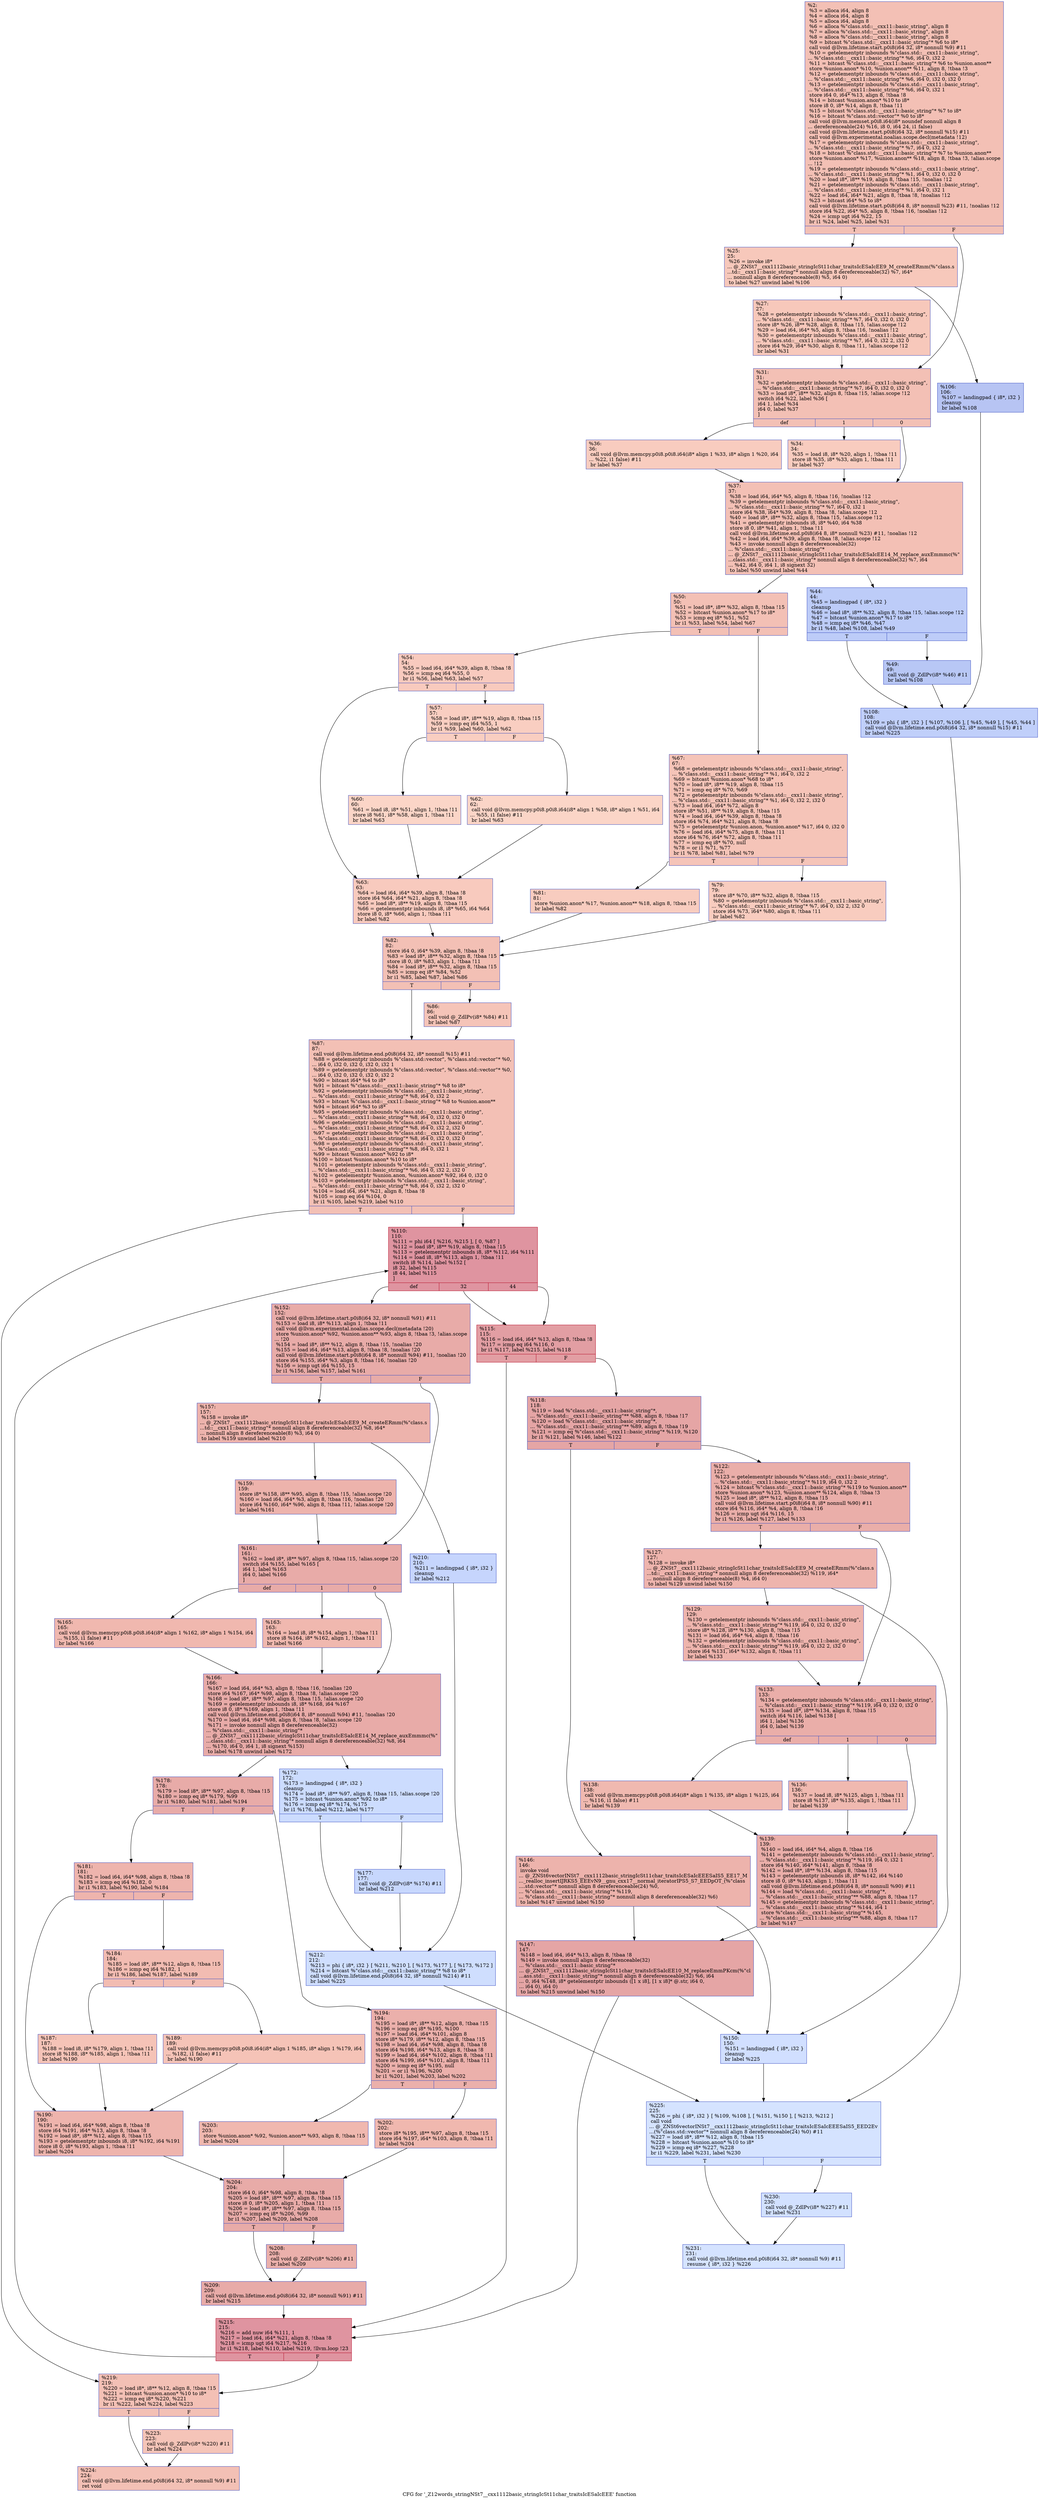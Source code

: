 digraph "CFG for '_Z12words_stringNSt7__cxx1112basic_stringIcSt11char_traitsIcESaIcEEE' function" {
	label="CFG for '_Z12words_stringNSt7__cxx1112basic_stringIcSt11char_traitsIcESaIcEEE' function";

	Node0x55693b2be300 [shape=record,color="#3d50c3ff", style=filled, fillcolor="#e5705870",label="{%2:\l  %3 = alloca i64, align 8\l  %4 = alloca i64, align 8\l  %5 = alloca i64, align 8\l  %6 = alloca %\"class.std::__cxx11::basic_string\", align 8\l  %7 = alloca %\"class.std::__cxx11::basic_string\", align 8\l  %8 = alloca %\"class.std::__cxx11::basic_string\", align 8\l  %9 = bitcast %\"class.std::__cxx11::basic_string\"* %6 to i8*\l  call void @llvm.lifetime.start.p0i8(i64 32, i8* nonnull %9) #11\l  %10 = getelementptr inbounds %\"class.std::__cxx11::basic_string\",\l... %\"class.std::__cxx11::basic_string\"* %6, i64 0, i32 2\l  %11 = bitcast %\"class.std::__cxx11::basic_string\"* %6 to %union.anon**\l  store %union.anon* %10, %union.anon** %11, align 8, !tbaa !3\l  %12 = getelementptr inbounds %\"class.std::__cxx11::basic_string\",\l... %\"class.std::__cxx11::basic_string\"* %6, i64 0, i32 0, i32 0\l  %13 = getelementptr inbounds %\"class.std::__cxx11::basic_string\",\l... %\"class.std::__cxx11::basic_string\"* %6, i64 0, i32 1\l  store i64 0, i64* %13, align 8, !tbaa !8\l  %14 = bitcast %union.anon* %10 to i8*\l  store i8 0, i8* %14, align 8, !tbaa !11\l  %15 = bitcast %\"class.std::__cxx11::basic_string\"* %7 to i8*\l  %16 = bitcast %\"class.std::vector\"* %0 to i8*\l  call void @llvm.memset.p0i8.i64(i8* noundef nonnull align 8\l... dereferenceable(24) %16, i8 0, i64 24, i1 false)\l  call void @llvm.lifetime.start.p0i8(i64 32, i8* nonnull %15) #11\l  call void @llvm.experimental.noalias.scope.decl(metadata !12)\l  %17 = getelementptr inbounds %\"class.std::__cxx11::basic_string\",\l... %\"class.std::__cxx11::basic_string\"* %7, i64 0, i32 2\l  %18 = bitcast %\"class.std::__cxx11::basic_string\"* %7 to %union.anon**\l  store %union.anon* %17, %union.anon** %18, align 8, !tbaa !3, !alias.scope\l... !12\l  %19 = getelementptr inbounds %\"class.std::__cxx11::basic_string\",\l... %\"class.std::__cxx11::basic_string\"* %1, i64 0, i32 0, i32 0\l  %20 = load i8*, i8** %19, align 8, !tbaa !15, !noalias !12\l  %21 = getelementptr inbounds %\"class.std::__cxx11::basic_string\",\l... %\"class.std::__cxx11::basic_string\"* %1, i64 0, i32 1\l  %22 = load i64, i64* %21, align 8, !tbaa !8, !noalias !12\l  %23 = bitcast i64* %5 to i8*\l  call void @llvm.lifetime.start.p0i8(i64 8, i8* nonnull %23) #11, !noalias !12\l  store i64 %22, i64* %5, align 8, !tbaa !16, !noalias !12\l  %24 = icmp ugt i64 %22, 15\l  br i1 %24, label %25, label %31\l|{<s0>T|<s1>F}}"];
	Node0x55693b2be300:s0 -> Node0x55693b2c33f0;
	Node0x55693b2be300:s1 -> Node0x55693b2c3480;
	Node0x55693b2c33f0 [shape=record,color="#3d50c3ff", style=filled, fillcolor="#ed836670",label="{%25:\l25:                                               \l  %26 = invoke i8*\l... @_ZNSt7__cxx1112basic_stringIcSt11char_traitsIcESaIcEE9_M_createERmm(%\"class.s\l...td::__cxx11::basic_string\"* nonnull align 8 dereferenceable(32) %7, i64*\l... nonnull align 8 dereferenceable(8) %5, i64 0)\l          to label %27 unwind label %106\l}"];
	Node0x55693b2c33f0 -> Node0x55693b2c36b0;
	Node0x55693b2c33f0 -> Node0x55693b2c3700;
	Node0x55693b2c36b0 [shape=record,color="#3d50c3ff", style=filled, fillcolor="#ed836670",label="{%27:\l27:                                               \l  %28 = getelementptr inbounds %\"class.std::__cxx11::basic_string\",\l... %\"class.std::__cxx11::basic_string\"* %7, i64 0, i32 0, i32 0\l  store i8* %26, i8** %28, align 8, !tbaa !15, !alias.scope !12\l  %29 = load i64, i64* %5, align 8, !tbaa !16, !noalias !12\l  %30 = getelementptr inbounds %\"class.std::__cxx11::basic_string\",\l... %\"class.std::__cxx11::basic_string\"* %7, i64 0, i32 2, i32 0\l  store i64 %29, i64* %30, align 8, !tbaa !11, !alias.scope !12\l  br label %31\l}"];
	Node0x55693b2c36b0 -> Node0x55693b2c3480;
	Node0x55693b2c3480 [shape=record,color="#3d50c3ff", style=filled, fillcolor="#e5705870",label="{%31:\l31:                                               \l  %32 = getelementptr inbounds %\"class.std::__cxx11::basic_string\",\l... %\"class.std::__cxx11::basic_string\"* %7, i64 0, i32 0, i32 0\l  %33 = load i8*, i8** %32, align 8, !tbaa !15, !alias.scope !12\l  switch i64 %22, label %36 [\l    i64 1, label %34\l    i64 0, label %37\l  ]\l|{<s0>def|<s1>1|<s2>0}}"];
	Node0x55693b2c3480:s0 -> Node0x55693b2c35c0;
	Node0x55693b2c3480:s1 -> Node0x55693b2c52e0;
	Node0x55693b2c3480:s2 -> Node0x55693b2c5370;
	Node0x55693b2c52e0 [shape=record,color="#3d50c3ff", style=filled, fillcolor="#f08b6e70",label="{%34:\l34:                                               \l  %35 = load i8, i8* %20, align 1, !tbaa !11\l  store i8 %35, i8* %33, align 1, !tbaa !11\l  br label %37\l}"];
	Node0x55693b2c52e0 -> Node0x55693b2c5370;
	Node0x55693b2c35c0 [shape=record,color="#3d50c3ff", style=filled, fillcolor="#f08b6e70",label="{%36:\l36:                                               \l  call void @llvm.memcpy.p0i8.p0i8.i64(i8* align 1 %33, i8* align 1 %20, i64\l... %22, i1 false) #11\l  br label %37\l}"];
	Node0x55693b2c35c0 -> Node0x55693b2c5370;
	Node0x55693b2c5370 [shape=record,color="#3d50c3ff", style=filled, fillcolor="#e5705870",label="{%37:\l37:                                               \l  %38 = load i64, i64* %5, align 8, !tbaa !16, !noalias !12\l  %39 = getelementptr inbounds %\"class.std::__cxx11::basic_string\",\l... %\"class.std::__cxx11::basic_string\"* %7, i64 0, i32 1\l  store i64 %38, i64* %39, align 8, !tbaa !8, !alias.scope !12\l  %40 = load i8*, i8** %32, align 8, !tbaa !15, !alias.scope !12\l  %41 = getelementptr inbounds i8, i8* %40, i64 %38\l  store i8 0, i8* %41, align 1, !tbaa !11\l  call void @llvm.lifetime.end.p0i8(i64 8, i8* nonnull %23) #11, !noalias !12\l  %42 = load i64, i64* %39, align 8, !tbaa !8, !alias.scope !12\l  %43 = invoke nonnull align 8 dereferenceable(32)\l... %\"class.std::__cxx11::basic_string\"*\l... @_ZNSt7__cxx1112basic_stringIcSt11char_traitsIcESaIcEE14_M_replace_auxEmmmc(%\"\l...class.std::__cxx11::basic_string\"* nonnull align 8 dereferenceable(32) %7, i64\l... %42, i64 0, i64 1, i8 signext 32)\l          to label %50 unwind label %44\l}"];
	Node0x55693b2c5370 -> Node0x55693b2c6130;
	Node0x55693b2c5370 -> Node0x55693b2c61c0;
	Node0x55693b2c61c0 [shape=record,color="#3d50c3ff", style=filled, fillcolor="#6a8bef70",label="{%44:\l44:                                               \l  %45 = landingpad \{ i8*, i32 \}\l          cleanup\l  %46 = load i8*, i8** %32, align 8, !tbaa !15, !alias.scope !12\l  %47 = bitcast %union.anon* %17 to i8*\l  %48 = icmp eq i8* %46, %47\l  br i1 %48, label %108, label %49\l|{<s0>T|<s1>F}}"];
	Node0x55693b2c61c0:s0 -> Node0x55693b2c6970;
	Node0x55693b2c61c0:s1 -> Node0x55693b2c6a00;
	Node0x55693b2c6a00 [shape=record,color="#3d50c3ff", style=filled, fillcolor="#5f7fe870",label="{%49:\l49:                                               \l  call void @_ZdlPv(i8* %46) #11\l  br label %108\l}"];
	Node0x55693b2c6a00 -> Node0x55693b2c6970;
	Node0x55693b2c6130 [shape=record,color="#3d50c3ff", style=filled, fillcolor="#e5705870",label="{%50:\l50:                                               \l  %51 = load i8*, i8** %32, align 8, !tbaa !15\l  %52 = bitcast %union.anon* %17 to i8*\l  %53 = icmp eq i8* %51, %52\l  br i1 %53, label %54, label %67\l|{<s0>T|<s1>F}}"];
	Node0x55693b2c6130:s0 -> Node0x55693b2c6ef0;
	Node0x55693b2c6130:s1 -> Node0x55693b2c6f40;
	Node0x55693b2c6ef0 [shape=record,color="#3d50c3ff", style=filled, fillcolor="#ef886b70",label="{%54:\l54:                                               \l  %55 = load i64, i64* %39, align 8, !tbaa !8\l  %56 = icmp eq i64 %55, 0\l  br i1 %56, label %63, label %57\l|{<s0>T|<s1>F}}"];
	Node0x55693b2c6ef0:s0 -> Node0x55693b2c7140;
	Node0x55693b2c6ef0:s1 -> Node0x55693b2c7190;
	Node0x55693b2c7190 [shape=record,color="#3d50c3ff", style=filled, fillcolor="#f2907270",label="{%57:\l57:                                               \l  %58 = load i8*, i8** %19, align 8, !tbaa !15\l  %59 = icmp eq i64 %55, 1\l  br i1 %59, label %60, label %62\l|{<s0>T|<s1>F}}"];
	Node0x55693b2c7190:s0 -> Node0x55693b2c73d0;
	Node0x55693b2c7190:s1 -> Node0x55693b2c7420;
	Node0x55693b2c73d0 [shape=record,color="#3d50c3ff", style=filled, fillcolor="#f5a08170",label="{%60:\l60:                                               \l  %61 = load i8, i8* %51, align 1, !tbaa !11\l  store i8 %61, i8* %58, align 1, !tbaa !11\l  br label %63\l}"];
	Node0x55693b2c73d0 -> Node0x55693b2c7140;
	Node0x55693b2c7420 [shape=record,color="#3d50c3ff", style=filled, fillcolor="#f5a08170",label="{%62:\l62:                                               \l  call void @llvm.memcpy.p0i8.p0i8.i64(i8* align 1 %58, i8* align 1 %51, i64\l... %55, i1 false) #11\l  br label %63\l}"];
	Node0x55693b2c7420 -> Node0x55693b2c7140;
	Node0x55693b2c7140 [shape=record,color="#3d50c3ff", style=filled, fillcolor="#ef886b70",label="{%63:\l63:                                               \l  %64 = load i64, i64* %39, align 8, !tbaa !8\l  store i64 %64, i64* %21, align 8, !tbaa !8\l  %65 = load i8*, i8** %19, align 8, !tbaa !15\l  %66 = getelementptr inbounds i8, i8* %65, i64 %64\l  store i8 0, i8* %66, align 1, !tbaa !11\l  br label %82\l}"];
	Node0x55693b2c7140 -> Node0x55693b2c7fe0;
	Node0x55693b2c6f40 [shape=record,color="#3d50c3ff", style=filled, fillcolor="#e97a5f70",label="{%67:\l67:                                               \l  %68 = getelementptr inbounds %\"class.std::__cxx11::basic_string\",\l... %\"class.std::__cxx11::basic_string\"* %1, i64 0, i32 2\l  %69 = bitcast %union.anon* %68 to i8*\l  %70 = load i8*, i8** %19, align 8, !tbaa !15\l  %71 = icmp eq i8* %70, %69\l  %72 = getelementptr inbounds %\"class.std::__cxx11::basic_string\",\l... %\"class.std::__cxx11::basic_string\"* %1, i64 0, i32 2, i32 0\l  %73 = load i64, i64* %72, align 8\l  store i8* %51, i8** %19, align 8, !tbaa !15\l  %74 = load i64, i64* %39, align 8, !tbaa !8\l  store i64 %74, i64* %21, align 8, !tbaa !8\l  %75 = getelementptr %union.anon, %union.anon* %17, i64 0, i32 0\l  %76 = load i64, i64* %75, align 8, !tbaa !11\l  store i64 %76, i64* %72, align 8, !tbaa !11\l  %77 = icmp eq i8* %70, null\l  %78 = or i1 %71, %77\l  br i1 %78, label %81, label %79\l|{<s0>T|<s1>F}}"];
	Node0x55693b2c6f40:s0 -> Node0x55693b2c8890;
	Node0x55693b2c6f40:s1 -> Node0x55693b2c88e0;
	Node0x55693b2c88e0 [shape=record,color="#3d50c3ff", style=filled, fillcolor="#f08b6e70",label="{%79:\l79:                                               \l  store i8* %70, i8** %32, align 8, !tbaa !15\l  %80 = getelementptr inbounds %\"class.std::__cxx11::basic_string\",\l... %\"class.std::__cxx11::basic_string\"* %7, i64 0, i32 2, i32 0\l  store i64 %73, i64* %80, align 8, !tbaa !11\l  br label %82\l}"];
	Node0x55693b2c88e0 -> Node0x55693b2c7fe0;
	Node0x55693b2c8890 [shape=record,color="#3d50c3ff", style=filled, fillcolor="#f08b6e70",label="{%81:\l81:                                               \l  store %union.anon* %17, %union.anon** %18, align 8, !tbaa !15\l  br label %82\l}"];
	Node0x55693b2c8890 -> Node0x55693b2c7fe0;
	Node0x55693b2c7fe0 [shape=record,color="#3d50c3ff", style=filled, fillcolor="#e5705870",label="{%82:\l82:                                               \l  store i64 0, i64* %39, align 8, !tbaa !8\l  %83 = load i8*, i8** %32, align 8, !tbaa !15\l  store i8 0, i8* %83, align 1, !tbaa !11\l  %84 = load i8*, i8** %32, align 8, !tbaa !15\l  %85 = icmp eq i8* %84, %52\l  br i1 %85, label %87, label %86\l|{<s0>T|<s1>F}}"];
	Node0x55693b2c7fe0:s0 -> Node0x55693b2c8fe0;
	Node0x55693b2c7fe0:s1 -> Node0x55693b2c9030;
	Node0x55693b2c9030 [shape=record,color="#3d50c3ff", style=filled, fillcolor="#e97a5f70",label="{%86:\l86:                                               \l  call void @_ZdlPv(i8* %84) #11\l  br label %87\l}"];
	Node0x55693b2c9030 -> Node0x55693b2c8fe0;
	Node0x55693b2c8fe0 [shape=record,color="#3d50c3ff", style=filled, fillcolor="#e5705870",label="{%87:\l87:                                               \l  call void @llvm.lifetime.end.p0i8(i64 32, i8* nonnull %15) #11\l  %88 = getelementptr inbounds %\"class.std::vector\", %\"class.std::vector\"* %0,\l... i64 0, i32 0, i32 0, i32 0, i32 1\l  %89 = getelementptr inbounds %\"class.std::vector\", %\"class.std::vector\"* %0,\l... i64 0, i32 0, i32 0, i32 0, i32 2\l  %90 = bitcast i64* %4 to i8*\l  %91 = bitcast %\"class.std::__cxx11::basic_string\"* %8 to i8*\l  %92 = getelementptr inbounds %\"class.std::__cxx11::basic_string\",\l... %\"class.std::__cxx11::basic_string\"* %8, i64 0, i32 2\l  %93 = bitcast %\"class.std::__cxx11::basic_string\"* %8 to %union.anon**\l  %94 = bitcast i64* %3 to i8*\l  %95 = getelementptr inbounds %\"class.std::__cxx11::basic_string\",\l... %\"class.std::__cxx11::basic_string\"* %8, i64 0, i32 0, i32 0\l  %96 = getelementptr inbounds %\"class.std::__cxx11::basic_string\",\l... %\"class.std::__cxx11::basic_string\"* %8, i64 0, i32 2, i32 0\l  %97 = getelementptr inbounds %\"class.std::__cxx11::basic_string\",\l... %\"class.std::__cxx11::basic_string\"* %8, i64 0, i32 0, i32 0\l  %98 = getelementptr inbounds %\"class.std::__cxx11::basic_string\",\l... %\"class.std::__cxx11::basic_string\"* %8, i64 0, i32 1\l  %99 = bitcast %union.anon* %92 to i8*\l  %100 = bitcast %union.anon* %10 to i8*\l  %101 = getelementptr inbounds %\"class.std::__cxx11::basic_string\",\l... %\"class.std::__cxx11::basic_string\"* %6, i64 0, i32 2, i32 0\l  %102 = getelementptr %union.anon, %union.anon* %92, i64 0, i32 0\l  %103 = getelementptr inbounds %\"class.std::__cxx11::basic_string\",\l... %\"class.std::__cxx11::basic_string\"* %8, i64 0, i32 2, i32 0\l  %104 = load i64, i64* %21, align 8, !tbaa !8\l  %105 = icmp eq i64 %104, 0\l  br i1 %105, label %219, label %110\l|{<s0>T|<s1>F}}"];
	Node0x55693b2c8fe0:s0 -> Node0x55693b2ca080;
	Node0x55693b2c8fe0:s1 -> Node0x55693b2ca0d0;
	Node0x55693b2c3700 [shape=record,color="#3d50c3ff", style=filled, fillcolor="#5b7ae570",label="{%106:\l106:                                              \l  %107 = landingpad \{ i8*, i32 \}\l          cleanup\l  br label %108\l}"];
	Node0x55693b2c3700 -> Node0x55693b2c6970;
	Node0x55693b2c6970 [shape=record,color="#3d50c3ff", style=filled, fillcolor="#7093f370",label="{%108:\l108:                                              \l  %109 = phi \{ i8*, i32 \} [ %107, %106 ], [ %45, %49 ], [ %45, %44 ]\l  call void @llvm.lifetime.end.p0i8(i64 32, i8* nonnull %15) #11\l  br label %225\l}"];
	Node0x55693b2c6970 -> Node0x55693b2ca4b0;
	Node0x55693b2ca0d0 [shape=record,color="#b70d28ff", style=filled, fillcolor="#b70d2870",label="{%110:\l110:                                              \l  %111 = phi i64 [ %216, %215 ], [ 0, %87 ]\l  %112 = load i8*, i8** %19, align 8, !tbaa !15\l  %113 = getelementptr inbounds i8, i8* %112, i64 %111\l  %114 = load i8, i8* %113, align 1, !tbaa !11\l  switch i8 %114, label %152 [\l    i8 32, label %115\l    i8 44, label %115\l  ]\l|{<s0>def|<s1>32|<s2>44}}"];
	Node0x55693b2ca0d0:s0 -> Node0x55693b2ca7f0;
	Node0x55693b2ca0d0:s1 -> Node0x55693b2ca840;
	Node0x55693b2ca0d0:s2 -> Node0x55693b2ca840;
	Node0x55693b2ca840 [shape=record,color="#b70d28ff", style=filled, fillcolor="#be242e70",label="{%115:\l115:                                              \l  %116 = load i64, i64* %13, align 8, !tbaa !8\l  %117 = icmp eq i64 %116, 0\l  br i1 %117, label %215, label %118\l|{<s0>T|<s1>F}}"];
	Node0x55693b2ca840:s0 -> Node0x55693b2ca570;
	Node0x55693b2ca840:s1 -> Node0x55693b2caab0;
	Node0x55693b2caab0 [shape=record,color="#3d50c3ff", style=filled, fillcolor="#c5333470",label="{%118:\l118:                                              \l  %119 = load %\"class.std::__cxx11::basic_string\"*,\l... %\"class.std::__cxx11::basic_string\"** %88, align 8, !tbaa !17\l  %120 = load %\"class.std::__cxx11::basic_string\"*,\l... %\"class.std::__cxx11::basic_string\"** %89, align 8, !tbaa !19\l  %121 = icmp eq %\"class.std::__cxx11::basic_string\"* %119, %120\l  br i1 %121, label %146, label %122\l|{<s0>T|<s1>F}}"];
	Node0x55693b2caab0:s0 -> Node0x55693b2bff00;
	Node0x55693b2caab0:s1 -> Node0x55693b2bff90;
	Node0x55693b2bff90 [shape=record,color="#3d50c3ff", style=filled, fillcolor="#d0473d70",label="{%122:\l122:                                              \l  %123 = getelementptr inbounds %\"class.std::__cxx11::basic_string\",\l... %\"class.std::__cxx11::basic_string\"* %119, i64 0, i32 2\l  %124 = bitcast %\"class.std::__cxx11::basic_string\"* %119 to %union.anon**\l  store %union.anon* %123, %union.anon** %124, align 8, !tbaa !3\l  %125 = load i8*, i8** %12, align 8, !tbaa !15\l  call void @llvm.lifetime.start.p0i8(i64 8, i8* nonnull %90) #11\l  store i64 %116, i64* %4, align 8, !tbaa !16\l  %126 = icmp ugt i64 %116, 15\l  br i1 %126, label %127, label %133\l|{<s0>T|<s1>F}}"];
	Node0x55693b2bff90:s0 -> Node0x55693b2c05f0;
	Node0x55693b2bff90:s1 -> Node0x55693b2c0640;
	Node0x55693b2c05f0 [shape=record,color="#3d50c3ff", style=filled, fillcolor="#d8564670",label="{%127:\l127:                                              \l  %128 = invoke i8*\l... @_ZNSt7__cxx1112basic_stringIcSt11char_traitsIcESaIcEE9_M_createERmm(%\"class.s\l...td::__cxx11::basic_string\"* nonnull align 8 dereferenceable(32) %119, i64*\l... nonnull align 8 dereferenceable(8) %4, i64 0)\l          to label %129 unwind label %150\l}"];
	Node0x55693b2c05f0 -> Node0x55693b2cc1f0;
	Node0x55693b2c05f0 -> Node0x55693b2cc240;
	Node0x55693b2cc1f0 [shape=record,color="#3d50c3ff", style=filled, fillcolor="#d8564670",label="{%129:\l129:                                              \l  %130 = getelementptr inbounds %\"class.std::__cxx11::basic_string\",\l... %\"class.std::__cxx11::basic_string\"* %119, i64 0, i32 0, i32 0\l  store i8* %128, i8** %130, align 8, !tbaa !15\l  %131 = load i64, i64* %4, align 8, !tbaa !16\l  %132 = getelementptr inbounds %\"class.std::__cxx11::basic_string\",\l... %\"class.std::__cxx11::basic_string\"* %119, i64 0, i32 2, i32 0\l  store i64 %131, i64* %132, align 8, !tbaa !11\l  br label %133\l}"];
	Node0x55693b2cc1f0 -> Node0x55693b2c0640;
	Node0x55693b2c0640 [shape=record,color="#3d50c3ff", style=filled, fillcolor="#d0473d70",label="{%133:\l133:                                              \l  %134 = getelementptr inbounds %\"class.std::__cxx11::basic_string\",\l... %\"class.std::__cxx11::basic_string\"* %119, i64 0, i32 0, i32 0\l  %135 = load i8*, i8** %134, align 8, !tbaa !15\l  switch i64 %116, label %138 [\l    i64 1, label %136\l    i64 0, label %139\l  ]\l|{<s0>def|<s1>1|<s2>0}}"];
	Node0x55693b2c0640:s0 -> Node0x55693b2cc1a0;
	Node0x55693b2c0640:s1 -> Node0x55693b2cd120;
	Node0x55693b2c0640:s2 -> Node0x55693b2cd170;
	Node0x55693b2cd120 [shape=record,color="#3d50c3ff", style=filled, fillcolor="#de614d70",label="{%136:\l136:                                              \l  %137 = load i8, i8* %125, align 1, !tbaa !11\l  store i8 %137, i8* %135, align 1, !tbaa !11\l  br label %139\l}"];
	Node0x55693b2cd120 -> Node0x55693b2cd170;
	Node0x55693b2cc1a0 [shape=record,color="#3d50c3ff", style=filled, fillcolor="#de614d70",label="{%138:\l138:                                              \l  call void @llvm.memcpy.p0i8.p0i8.i64(i8* align 1 %135, i8* align 1 %125, i64\l... %116, i1 false) #11\l  br label %139\l}"];
	Node0x55693b2cc1a0 -> Node0x55693b2cd170;
	Node0x55693b2cd170 [shape=record,color="#3d50c3ff", style=filled, fillcolor="#d0473d70",label="{%139:\l139:                                              \l  %140 = load i64, i64* %4, align 8, !tbaa !16\l  %141 = getelementptr inbounds %\"class.std::__cxx11::basic_string\",\l... %\"class.std::__cxx11::basic_string\"* %119, i64 0, i32 1\l  store i64 %140, i64* %141, align 8, !tbaa !8\l  %142 = load i8*, i8** %134, align 8, !tbaa !15\l  %143 = getelementptr inbounds i8, i8* %142, i64 %140\l  store i8 0, i8* %143, align 1, !tbaa !11\l  call void @llvm.lifetime.end.p0i8(i64 8, i8* nonnull %90) #11\l  %144 = load %\"class.std::__cxx11::basic_string\"*,\l... %\"class.std::__cxx11::basic_string\"** %88, align 8, !tbaa !17\l  %145 = getelementptr inbounds %\"class.std::__cxx11::basic_string\",\l... %\"class.std::__cxx11::basic_string\"* %144, i64 1\l  store %\"class.std::__cxx11::basic_string\"* %145,\l... %\"class.std::__cxx11::basic_string\"** %88, align 8, !tbaa !17\l  br label %147\l}"];
	Node0x55693b2cd170 -> Node0x55693b2ce2b0;
	Node0x55693b2bff00 [shape=record,color="#3d50c3ff", style=filled, fillcolor="#d6524470",label="{%146:\l146:                                              \l  invoke void\l... @_ZNSt6vectorINSt7__cxx1112basic_stringIcSt11char_traitsIcESaIcEEESaIS5_EE17_M\l..._realloc_insertIJRKS5_EEEvN9__gnu_cxx17__normal_iteratorIPS5_S7_EEDpOT_(%\"class\l....std::vector\"* nonnull align 8 dereferenceable(24) %0,\l... %\"class.std::__cxx11::basic_string\"* %119,\l... %\"class.std::__cxx11::basic_string\"* nonnull align 8 dereferenceable(32) %6)\l          to label %147 unwind label %150\l}"];
	Node0x55693b2bff00 -> Node0x55693b2ce2b0;
	Node0x55693b2bff00 -> Node0x55693b2cc240;
	Node0x55693b2ce2b0 [shape=record,color="#3d50c3ff", style=filled, fillcolor="#c5333470",label="{%147:\l147:                                              \l  %148 = load i64, i64* %13, align 8, !tbaa !8\l  %149 = invoke nonnull align 8 dereferenceable(32)\l... %\"class.std::__cxx11::basic_string\"*\l... @_ZNSt7__cxx1112basic_stringIcSt11char_traitsIcESaIcEE10_M_replaceEmmPKcm(%\"cl\l...ass.std::__cxx11::basic_string\"* nonnull align 8 dereferenceable(32) %6, i64\l... 0, i64 %148, i8* getelementptr inbounds ([1 x i8], [1 x i8]* @.str, i64 0,\l... i64 0), i64 0)\l          to label %215 unwind label %150\l}"];
	Node0x55693b2ce2b0 -> Node0x55693b2ca570;
	Node0x55693b2ce2b0 -> Node0x55693b2cc240;
	Node0x55693b2cc240 [shape=record,color="#3d50c3ff", style=filled, fillcolor="#96b7ff70",label="{%150:\l150:                                              \l  %151 = landingpad \{ i8*, i32 \}\l          cleanup\l  br label %225\l}"];
	Node0x55693b2cc240 -> Node0x55693b2ca4b0;
	Node0x55693b2ca7f0 [shape=record,color="#3d50c3ff", style=filled, fillcolor="#cc403a70",label="{%152:\l152:                                              \l  call void @llvm.lifetime.start.p0i8(i64 32, i8* nonnull %91) #11\l  %153 = load i8, i8* %113, align 1, !tbaa !11\l  call void @llvm.experimental.noalias.scope.decl(metadata !20)\l  store %union.anon* %92, %union.anon** %93, align 8, !tbaa !3, !alias.scope\l... !20\l  %154 = load i8*, i8** %12, align 8, !tbaa !15, !noalias !20\l  %155 = load i64, i64* %13, align 8, !tbaa !8, !noalias !20\l  call void @llvm.lifetime.start.p0i8(i64 8, i8* nonnull %94) #11, !noalias !20\l  store i64 %155, i64* %3, align 8, !tbaa !16, !noalias !20\l  %156 = icmp ugt i64 %155, 15\l  br i1 %156, label %157, label %161\l|{<s0>T|<s1>F}}"];
	Node0x55693b2ca7f0:s0 -> Node0x55693b2cf990;
	Node0x55693b2ca7f0:s1 -> Node0x55693b2cfa20;
	Node0x55693b2cf990 [shape=record,color="#3d50c3ff", style=filled, fillcolor="#d6524470",label="{%157:\l157:                                              \l  %158 = invoke i8*\l... @_ZNSt7__cxx1112basic_stringIcSt11char_traitsIcESaIcEE9_M_createERmm(%\"class.s\l...td::__cxx11::basic_string\"* nonnull align 8 dereferenceable(32) %8, i64*\l... nonnull align 8 dereferenceable(8) %3, i64 0)\l          to label %159 unwind label %210\l}"];
	Node0x55693b2cf990 -> Node0x55693b2cfbb0;
	Node0x55693b2cf990 -> Node0x55693b2cfc00;
	Node0x55693b2cfbb0 [shape=record,color="#3d50c3ff", style=filled, fillcolor="#d6524470",label="{%159:\l159:                                              \l  store i8* %158, i8** %95, align 8, !tbaa !15, !alias.scope !20\l  %160 = load i64, i64* %3, align 8, !tbaa !16, !noalias !20\l  store i64 %160, i64* %96, align 8, !tbaa !11, !alias.scope !20\l  br label %161\l}"];
	Node0x55693b2cfbb0 -> Node0x55693b2cfa20;
	Node0x55693b2cfa20 [shape=record,color="#3d50c3ff", style=filled, fillcolor="#cc403a70",label="{%161:\l161:                                              \l  %162 = load i8*, i8** %97, align 8, !tbaa !15, !alias.scope !20\l  switch i64 %155, label %165 [\l    i64 1, label %163\l    i64 0, label %166\l  ]\l|{<s0>def|<s1>1|<s2>0}}"];
	Node0x55693b2cfa20:s0 -> Node0x55693b2cfb60;
	Node0x55693b2cfa20:s1 -> Node0x55693b2d0130;
	Node0x55693b2cfa20:s2 -> Node0x55693b2d01c0;
	Node0x55693b2d0130 [shape=record,color="#3d50c3ff", style=filled, fillcolor="#dc5d4a70",label="{%163:\l163:                                              \l  %164 = load i8, i8* %154, align 1, !tbaa !11\l  store i8 %164, i8* %162, align 1, !tbaa !11\l  br label %166\l}"];
	Node0x55693b2d0130 -> Node0x55693b2d01c0;
	Node0x55693b2cfb60 [shape=record,color="#3d50c3ff", style=filled, fillcolor="#dc5d4a70",label="{%165:\l165:                                              \l  call void @llvm.memcpy.p0i8.p0i8.i64(i8* align 1 %162, i8* align 1 %154, i64\l... %155, i1 false) #11\l  br label %166\l}"];
	Node0x55693b2cfb60 -> Node0x55693b2d01c0;
	Node0x55693b2d01c0 [shape=record,color="#3d50c3ff", style=filled, fillcolor="#cc403a70",label="{%166:\l166:                                              \l  %167 = load i64, i64* %3, align 8, !tbaa !16, !noalias !20\l  store i64 %167, i64* %98, align 8, !tbaa !8, !alias.scope !20\l  %168 = load i8*, i8** %97, align 8, !tbaa !15, !alias.scope !20\l  %169 = getelementptr inbounds i8, i8* %168, i64 %167\l  store i8 0, i8* %169, align 1, !tbaa !11\l  call void @llvm.lifetime.end.p0i8(i64 8, i8* nonnull %94) #11, !noalias !20\l  %170 = load i64, i64* %98, align 8, !tbaa !8, !alias.scope !20\l  %171 = invoke nonnull align 8 dereferenceable(32)\l... %\"class.std::__cxx11::basic_string\"*\l... @_ZNSt7__cxx1112basic_stringIcSt11char_traitsIcESaIcEE14_M_replace_auxEmmmc(%\"\l...class.std::__cxx11::basic_string\"* nonnull align 8 dereferenceable(32) %8, i64\l... %170, i64 0, i64 1, i8 signext %153)\l          to label %178 unwind label %172\l}"];
	Node0x55693b2d01c0 -> Node0x55693b2d0b40;
	Node0x55693b2d01c0 -> Node0x55693b2d0bd0;
	Node0x55693b2d0bd0 [shape=record,color="#3d50c3ff", style=filled, fillcolor="#8caffe70",label="{%172:\l172:                                              \l  %173 = landingpad \{ i8*, i32 \}\l          cleanup\l  %174 = load i8*, i8** %97, align 8, !tbaa !15, !alias.scope !20\l  %175 = bitcast %union.anon* %92 to i8*\l  %176 = icmp eq i8* %174, %175\l  br i1 %176, label %212, label %177\l|{<s0>T|<s1>F}}"];
	Node0x55693b2d0bd0:s0 -> Node0x55693b2d1030;
	Node0x55693b2d0bd0:s1 -> Node0x55693b2d10c0;
	Node0x55693b2d10c0 [shape=record,color="#3d50c3ff", style=filled, fillcolor="#81a4fb70",label="{%177:\l177:                                              \l  call void @_ZdlPv(i8* %174) #11\l  br label %212\l}"];
	Node0x55693b2d10c0 -> Node0x55693b2d1030;
	Node0x55693b2d0b40 [shape=record,color="#3d50c3ff", style=filled, fillcolor="#cc403a70",label="{%178:\l178:                                              \l  %179 = load i8*, i8** %97, align 8, !tbaa !15\l  %180 = icmp eq i8* %179, %99\l  br i1 %180, label %181, label %194\l|{<s0>T|<s1>F}}"];
	Node0x55693b2d0b40:s0 -> Node0x55693b2d1480;
	Node0x55693b2d0b40:s1 -> Node0x55693b2d14d0;
	Node0x55693b2d1480 [shape=record,color="#3d50c3ff", style=filled, fillcolor="#d8564670",label="{%181:\l181:                                              \l  %182 = load i64, i64* %98, align 8, !tbaa !8\l  %183 = icmp eq i64 %182, 0\l  br i1 %183, label %190, label %184\l|{<s0>T|<s1>F}}"];
	Node0x55693b2d1480:s0 -> Node0x55693b2d16d0;
	Node0x55693b2d1480:s1 -> Node0x55693b2d1720;
	Node0x55693b2d1720 [shape=record,color="#3d50c3ff", style=filled, fillcolor="#e1675170",label="{%184:\l184:                                              \l  %185 = load i8*, i8** %12, align 8, !tbaa !15\l  %186 = icmp eq i64 %182, 1\l  br i1 %186, label %187, label %189\l|{<s0>T|<s1>F}}"];
	Node0x55693b2d1720:s0 -> Node0x55693b2d1960;
	Node0x55693b2d1720:s1 -> Node0x55693b2d19b0;
	Node0x55693b2d1960 [shape=record,color="#3d50c3ff", style=filled, fillcolor="#e8765c70",label="{%187:\l187:                                              \l  %188 = load i8, i8* %179, align 1, !tbaa !11\l  store i8 %188, i8* %185, align 1, !tbaa !11\l  br label %190\l}"];
	Node0x55693b2d1960 -> Node0x55693b2d16d0;
	Node0x55693b2d19b0 [shape=record,color="#3d50c3ff", style=filled, fillcolor="#e8765c70",label="{%189:\l189:                                              \l  call void @llvm.memcpy.p0i8.p0i8.i64(i8* align 1 %185, i8* align 1 %179, i64\l... %182, i1 false) #11\l  br label %190\l}"];
	Node0x55693b2d19b0 -> Node0x55693b2d16d0;
	Node0x55693b2d16d0 [shape=record,color="#3d50c3ff", style=filled, fillcolor="#d8564670",label="{%190:\l190:                                              \l  %191 = load i64, i64* %98, align 8, !tbaa !8\l  store i64 %191, i64* %13, align 8, !tbaa !8\l  %192 = load i8*, i8** %12, align 8, !tbaa !15\l  %193 = getelementptr inbounds i8, i8* %192, i64 %191\l  store i8 0, i8* %193, align 1, !tbaa !11\l  br label %204\l}"];
	Node0x55693b2d16d0 -> Node0x55693b2d2100;
	Node0x55693b2d14d0 [shape=record,color="#3d50c3ff", style=filled, fillcolor="#d24b4070",label="{%194:\l194:                                              \l  %195 = load i8*, i8** %12, align 8, !tbaa !15\l  %196 = icmp eq i8* %195, %100\l  %197 = load i64, i64* %101, align 8\l  store i8* %179, i8** %12, align 8, !tbaa !15\l  %198 = load i64, i64* %98, align 8, !tbaa !8\l  store i64 %198, i64* %13, align 8, !tbaa !8\l  %199 = load i64, i64* %102, align 8, !tbaa !11\l  store i64 %199, i64* %101, align 8, !tbaa !11\l  %200 = icmp eq i8* %195, null\l  %201 = or i1 %196, %200\l  br i1 %201, label %203, label %202\l|{<s0>T|<s1>F}}"];
	Node0x55693b2d14d0:s0 -> Node0x55693b2caf90;
	Node0x55693b2d14d0:s1 -> Node0x55693b2cafe0;
	Node0x55693b2cafe0 [shape=record,color="#3d50c3ff", style=filled, fillcolor="#dc5d4a70",label="{%202:\l202:                                              \l  store i8* %195, i8** %97, align 8, !tbaa !15\l  store i64 %197, i64* %103, align 8, !tbaa !11\l  br label %204\l}"];
	Node0x55693b2cafe0 -> Node0x55693b2d2100;
	Node0x55693b2caf90 [shape=record,color="#3d50c3ff", style=filled, fillcolor="#dc5d4a70",label="{%203:\l203:                                              \l  store %union.anon* %92, %union.anon** %93, align 8, !tbaa !15\l  br label %204\l}"];
	Node0x55693b2caf90 -> Node0x55693b2d2100;
	Node0x55693b2d2100 [shape=record,color="#3d50c3ff", style=filled, fillcolor="#cc403a70",label="{%204:\l204:                                              \l  store i64 0, i64* %98, align 8, !tbaa !8\l  %205 = load i8*, i8** %97, align 8, !tbaa !15\l  store i8 0, i8* %205, align 1, !tbaa !11\l  %206 = load i8*, i8** %97, align 8, !tbaa !15\l  %207 = icmp eq i8* %206, %99\l  br i1 %207, label %209, label %208\l|{<s0>T|<s1>F}}"];
	Node0x55693b2d2100:s0 -> Node0x55693b2cb600;
	Node0x55693b2d2100:s1 -> Node0x55693b2cb650;
	Node0x55693b2cb650 [shape=record,color="#3d50c3ff", style=filled, fillcolor="#d24b4070",label="{%208:\l208:                                              \l  call void @_ZdlPv(i8* %206) #11\l  br label %209\l}"];
	Node0x55693b2cb650 -> Node0x55693b2cb600;
	Node0x55693b2cb600 [shape=record,color="#3d50c3ff", style=filled, fillcolor="#cc403a70",label="{%209:\l209:                                              \l  call void @llvm.lifetime.end.p0i8(i64 32, i8* nonnull %91) #11\l  br label %215\l}"];
	Node0x55693b2cb600 -> Node0x55693b2ca570;
	Node0x55693b2cfc00 [shape=record,color="#3d50c3ff", style=filled, fillcolor="#7ea1fa70",label="{%210:\l210:                                              \l  %211 = landingpad \{ i8*, i32 \}\l          cleanup\l  br label %212\l}"];
	Node0x55693b2cfc00 -> Node0x55693b2d1030;
	Node0x55693b2d1030 [shape=record,color="#3d50c3ff", style=filled, fillcolor="#93b5fe70",label="{%212:\l212:                                              \l  %213 = phi \{ i8*, i32 \} [ %211, %210 ], [ %173, %177 ], [ %173, %172 ]\l  %214 = bitcast %\"class.std::__cxx11::basic_string\"* %8 to i8*\l  call void @llvm.lifetime.end.p0i8(i64 32, i8* nonnull %214) #11\l  br label %225\l}"];
	Node0x55693b2d1030 -> Node0x55693b2ca4b0;
	Node0x55693b2ca570 [shape=record,color="#b70d28ff", style=filled, fillcolor="#b70d2870",label="{%215:\l215:                                              \l  %216 = add nuw i64 %111, 1\l  %217 = load i64, i64* %21, align 8, !tbaa !8\l  %218 = icmp ugt i64 %217, %216\l  br i1 %218, label %110, label %219, !llvm.loop !23\l|{<s0>T|<s1>F}}"];
	Node0x55693b2ca570:s0 -> Node0x55693b2ca0d0;
	Node0x55693b2ca570:s1 -> Node0x55693b2ca080;
	Node0x55693b2ca080 [shape=record,color="#3d50c3ff", style=filled, fillcolor="#e5705870",label="{%219:\l219:                                              \l  %220 = load i8*, i8** %12, align 8, !tbaa !15\l  %221 = bitcast %union.anon* %10 to i8*\l  %222 = icmp eq i8* %220, %221\l  br i1 %222, label %224, label %223\l|{<s0>T|<s1>F}}"];
	Node0x55693b2ca080:s0 -> Node0x55693b2d4db0;
	Node0x55693b2ca080:s1 -> Node0x55693b2d4e00;
	Node0x55693b2d4e00 [shape=record,color="#3d50c3ff", style=filled, fillcolor="#e97a5f70",label="{%223:\l223:                                              \l  call void @_ZdlPv(i8* %220) #11\l  br label %224\l}"];
	Node0x55693b2d4e00 -> Node0x55693b2d4db0;
	Node0x55693b2d4db0 [shape=record,color="#3d50c3ff", style=filled, fillcolor="#e5705870",label="{%224:\l224:                                              \l  call void @llvm.lifetime.end.p0i8(i64 32, i8* nonnull %9) #11\l  ret void\l}"];
	Node0x55693b2ca4b0 [shape=record,color="#3d50c3ff", style=filled, fillcolor="#a1c0ff70",label="{%225:\l225:                                              \l  %226 = phi \{ i8*, i32 \} [ %109, %108 ], [ %151, %150 ], [ %213, %212 ]\l  call void\l... @_ZNSt6vectorINSt7__cxx1112basic_stringIcSt11char_traitsIcESaIcEEESaIS5_EED2Ev\l...(%\"class.std::vector\"* nonnull align 8 dereferenceable(24) %0) #11\l  %227 = load i8*, i8** %12, align 8, !tbaa !15\l  %228 = bitcast %union.anon* %10 to i8*\l  %229 = icmp eq i8* %227, %228\l  br i1 %229, label %231, label %230\l|{<s0>T|<s1>F}}"];
	Node0x55693b2ca4b0:s0 -> Node0x55693b2d5640;
	Node0x55693b2ca4b0:s1 -> Node0x55693b2d5690;
	Node0x55693b2d5690 [shape=record,color="#3d50c3ff", style=filled, fillcolor="#9abbff70",label="{%230:\l230:                                              \l  call void @_ZdlPv(i8* %227) #11\l  br label %231\l}"];
	Node0x55693b2d5690 -> Node0x55693b2d5640;
	Node0x55693b2d5640 [shape=record,color="#3d50c3ff", style=filled, fillcolor="#a1c0ff70",label="{%231:\l231:                                              \l  call void @llvm.lifetime.end.p0i8(i64 32, i8* nonnull %9) #11\l  resume \{ i8*, i32 \} %226\l}"];
}
